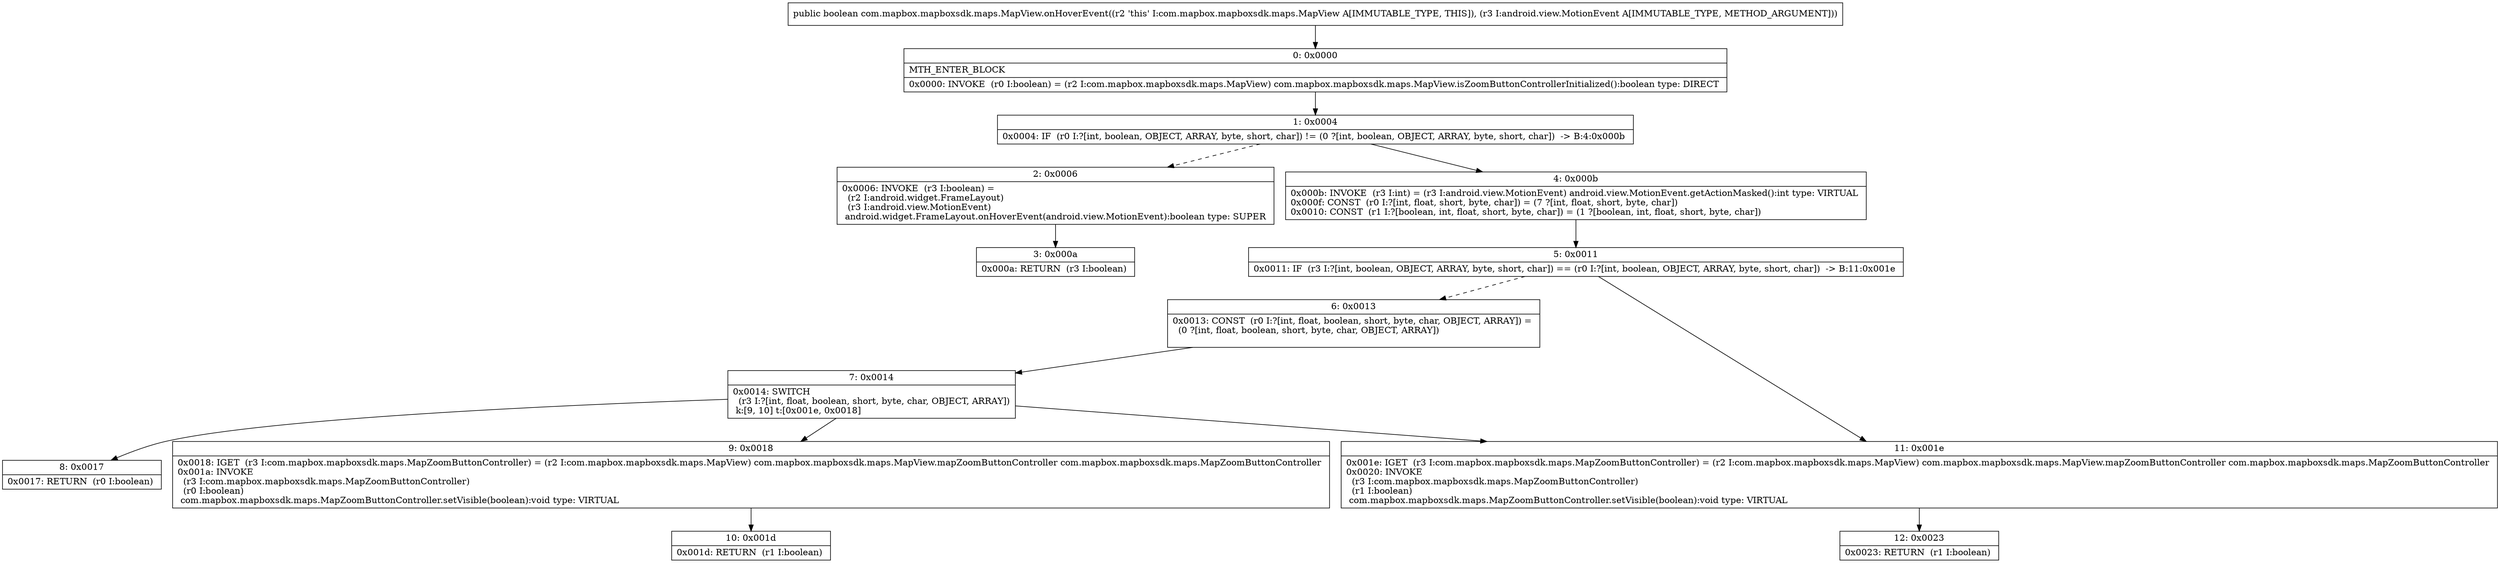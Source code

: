 digraph "CFG forcom.mapbox.mapboxsdk.maps.MapView.onHoverEvent(Landroid\/view\/MotionEvent;)Z" {
Node_0 [shape=record,label="{0\:\ 0x0000|MTH_ENTER_BLOCK\l|0x0000: INVOKE  (r0 I:boolean) = (r2 I:com.mapbox.mapboxsdk.maps.MapView) com.mapbox.mapboxsdk.maps.MapView.isZoomButtonControllerInitialized():boolean type: DIRECT \l}"];
Node_1 [shape=record,label="{1\:\ 0x0004|0x0004: IF  (r0 I:?[int, boolean, OBJECT, ARRAY, byte, short, char]) != (0 ?[int, boolean, OBJECT, ARRAY, byte, short, char])  \-\> B:4:0x000b \l}"];
Node_2 [shape=record,label="{2\:\ 0x0006|0x0006: INVOKE  (r3 I:boolean) = \l  (r2 I:android.widget.FrameLayout)\l  (r3 I:android.view.MotionEvent)\l android.widget.FrameLayout.onHoverEvent(android.view.MotionEvent):boolean type: SUPER \l}"];
Node_3 [shape=record,label="{3\:\ 0x000a|0x000a: RETURN  (r3 I:boolean) \l}"];
Node_4 [shape=record,label="{4\:\ 0x000b|0x000b: INVOKE  (r3 I:int) = (r3 I:android.view.MotionEvent) android.view.MotionEvent.getActionMasked():int type: VIRTUAL \l0x000f: CONST  (r0 I:?[int, float, short, byte, char]) = (7 ?[int, float, short, byte, char]) \l0x0010: CONST  (r1 I:?[boolean, int, float, short, byte, char]) = (1 ?[boolean, int, float, short, byte, char]) \l}"];
Node_5 [shape=record,label="{5\:\ 0x0011|0x0011: IF  (r3 I:?[int, boolean, OBJECT, ARRAY, byte, short, char]) == (r0 I:?[int, boolean, OBJECT, ARRAY, byte, short, char])  \-\> B:11:0x001e \l}"];
Node_6 [shape=record,label="{6\:\ 0x0013|0x0013: CONST  (r0 I:?[int, float, boolean, short, byte, char, OBJECT, ARRAY]) = \l  (0 ?[int, float, boolean, short, byte, char, OBJECT, ARRAY])\l \l}"];
Node_7 [shape=record,label="{7\:\ 0x0014|0x0014: SWITCH  \l  (r3 I:?[int, float, boolean, short, byte, char, OBJECT, ARRAY])\l k:[9, 10] t:[0x001e, 0x0018] \l}"];
Node_8 [shape=record,label="{8\:\ 0x0017|0x0017: RETURN  (r0 I:boolean) \l}"];
Node_9 [shape=record,label="{9\:\ 0x0018|0x0018: IGET  (r3 I:com.mapbox.mapboxsdk.maps.MapZoomButtonController) = (r2 I:com.mapbox.mapboxsdk.maps.MapView) com.mapbox.mapboxsdk.maps.MapView.mapZoomButtonController com.mapbox.mapboxsdk.maps.MapZoomButtonController \l0x001a: INVOKE  \l  (r3 I:com.mapbox.mapboxsdk.maps.MapZoomButtonController)\l  (r0 I:boolean)\l com.mapbox.mapboxsdk.maps.MapZoomButtonController.setVisible(boolean):void type: VIRTUAL \l}"];
Node_10 [shape=record,label="{10\:\ 0x001d|0x001d: RETURN  (r1 I:boolean) \l}"];
Node_11 [shape=record,label="{11\:\ 0x001e|0x001e: IGET  (r3 I:com.mapbox.mapboxsdk.maps.MapZoomButtonController) = (r2 I:com.mapbox.mapboxsdk.maps.MapView) com.mapbox.mapboxsdk.maps.MapView.mapZoomButtonController com.mapbox.mapboxsdk.maps.MapZoomButtonController \l0x0020: INVOKE  \l  (r3 I:com.mapbox.mapboxsdk.maps.MapZoomButtonController)\l  (r1 I:boolean)\l com.mapbox.mapboxsdk.maps.MapZoomButtonController.setVisible(boolean):void type: VIRTUAL \l}"];
Node_12 [shape=record,label="{12\:\ 0x0023|0x0023: RETURN  (r1 I:boolean) \l}"];
MethodNode[shape=record,label="{public boolean com.mapbox.mapboxsdk.maps.MapView.onHoverEvent((r2 'this' I:com.mapbox.mapboxsdk.maps.MapView A[IMMUTABLE_TYPE, THIS]), (r3 I:android.view.MotionEvent A[IMMUTABLE_TYPE, METHOD_ARGUMENT])) }"];
MethodNode -> Node_0;
Node_0 -> Node_1;
Node_1 -> Node_2[style=dashed];
Node_1 -> Node_4;
Node_2 -> Node_3;
Node_4 -> Node_5;
Node_5 -> Node_6[style=dashed];
Node_5 -> Node_11;
Node_6 -> Node_7;
Node_7 -> Node_8;
Node_7 -> Node_9;
Node_7 -> Node_11;
Node_9 -> Node_10;
Node_11 -> Node_12;
}

